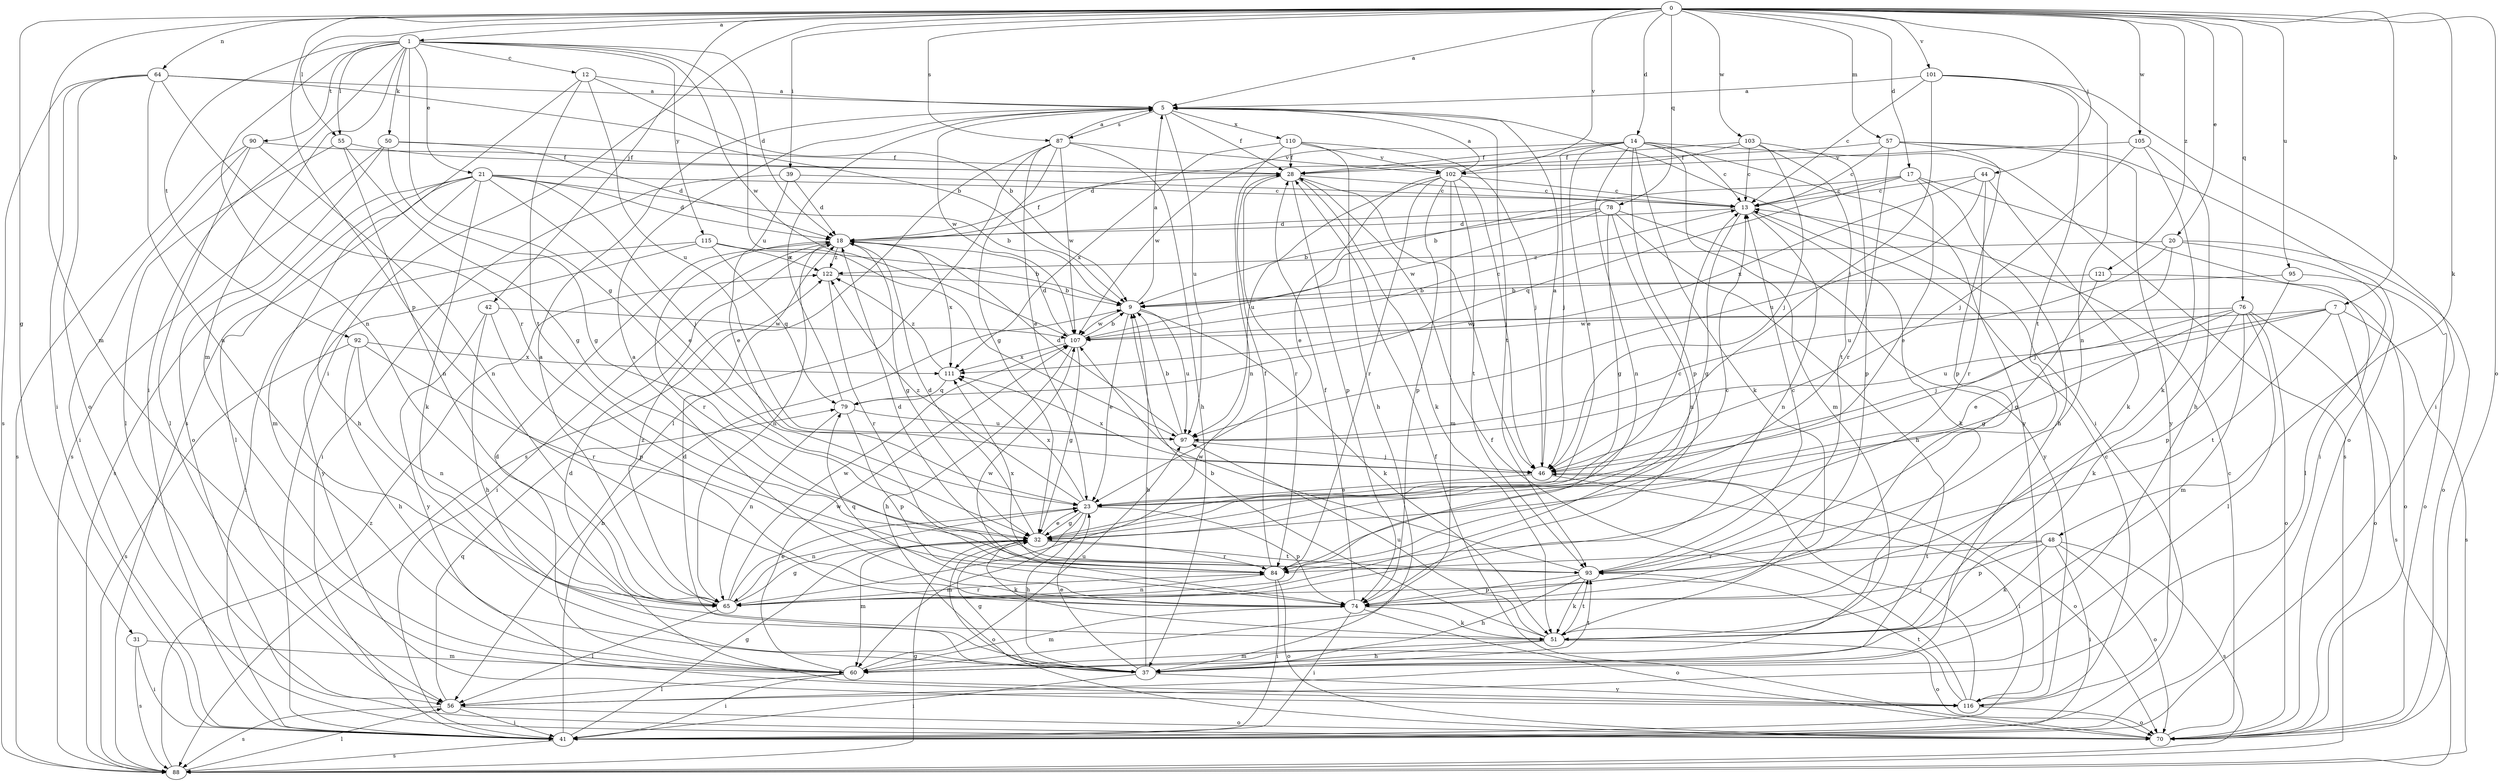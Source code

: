strict digraph  {
0;
1;
5;
7;
9;
12;
13;
14;
17;
18;
20;
21;
23;
28;
31;
32;
37;
39;
41;
42;
44;
46;
48;
50;
51;
55;
56;
57;
60;
64;
65;
70;
74;
76;
78;
79;
84;
87;
88;
90;
92;
93;
95;
97;
101;
102;
103;
105;
107;
110;
111;
115;
116;
121;
122;
0 -> 1  [label=a];
0 -> 5  [label=a];
0 -> 7  [label=b];
0 -> 14  [label=d];
0 -> 17  [label=d];
0 -> 20  [label=e];
0 -> 31  [label=g];
0 -> 39  [label=i];
0 -> 41  [label=i];
0 -> 42  [label=j];
0 -> 44  [label=j];
0 -> 48  [label=k];
0 -> 55  [label=l];
0 -> 57  [label=m];
0 -> 60  [label=m];
0 -> 64  [label=n];
0 -> 70  [label=o];
0 -> 74  [label=p];
0 -> 76  [label=q];
0 -> 78  [label=q];
0 -> 87  [label=s];
0 -> 95  [label=u];
0 -> 101  [label=v];
0 -> 102  [label=v];
0 -> 103  [label=w];
0 -> 105  [label=w];
0 -> 121  [label=z];
1 -> 12  [label=c];
1 -> 18  [label=d];
1 -> 21  [label=e];
1 -> 32  [label=g];
1 -> 41  [label=i];
1 -> 50  [label=k];
1 -> 55  [label=l];
1 -> 60  [label=m];
1 -> 65  [label=n];
1 -> 90  [label=t];
1 -> 92  [label=t];
1 -> 97  [label=u];
1 -> 107  [label=w];
1 -> 115  [label=y];
5 -> 28  [label=f];
5 -> 41  [label=i];
5 -> 87  [label=s];
5 -> 93  [label=t];
5 -> 97  [label=u];
5 -> 107  [label=w];
5 -> 110  [label=x];
7 -> 23  [label=e];
7 -> 70  [label=o];
7 -> 88  [label=s];
7 -> 93  [label=t];
7 -> 97  [label=u];
7 -> 107  [label=w];
9 -> 5  [label=a];
9 -> 23  [label=e];
9 -> 51  [label=k];
9 -> 97  [label=u];
9 -> 107  [label=w];
12 -> 5  [label=a];
12 -> 9  [label=b];
12 -> 88  [label=s];
12 -> 93  [label=t];
12 -> 97  [label=u];
13 -> 18  [label=d];
13 -> 32  [label=g];
13 -> 51  [label=k];
13 -> 65  [label=n];
14 -> 13  [label=c];
14 -> 23  [label=e];
14 -> 28  [label=f];
14 -> 46  [label=j];
14 -> 51  [label=k];
14 -> 60  [label=m];
14 -> 65  [label=n];
14 -> 74  [label=p];
14 -> 88  [label=s];
14 -> 107  [label=w];
14 -> 116  [label=y];
17 -> 9  [label=b];
17 -> 13  [label=c];
17 -> 23  [label=e];
17 -> 37  [label=h];
17 -> 41  [label=i];
17 -> 79  [label=q];
18 -> 28  [label=f];
18 -> 32  [label=g];
18 -> 41  [label=i];
18 -> 65  [label=n];
18 -> 84  [label=r];
18 -> 111  [label=x];
18 -> 122  [label=z];
20 -> 46  [label=j];
20 -> 56  [label=l];
20 -> 70  [label=o];
20 -> 97  [label=u];
20 -> 122  [label=z];
21 -> 9  [label=b];
21 -> 13  [label=c];
21 -> 18  [label=d];
21 -> 23  [label=e];
21 -> 37  [label=h];
21 -> 46  [label=j];
21 -> 51  [label=k];
21 -> 56  [label=l];
21 -> 60  [label=m];
21 -> 88  [label=s];
23 -> 32  [label=g];
23 -> 37  [label=h];
23 -> 60  [label=m];
23 -> 65  [label=n];
23 -> 74  [label=p];
23 -> 111  [label=x];
23 -> 122  [label=z];
28 -> 13  [label=c];
28 -> 46  [label=j];
28 -> 51  [label=k];
28 -> 74  [label=p];
28 -> 84  [label=r];
31 -> 41  [label=i];
31 -> 60  [label=m];
31 -> 88  [label=s];
32 -> 13  [label=c];
32 -> 18  [label=d];
32 -> 23  [label=e];
32 -> 51  [label=k];
32 -> 60  [label=m];
32 -> 70  [label=o];
32 -> 84  [label=r];
32 -> 93  [label=t];
37 -> 9  [label=b];
37 -> 18  [label=d];
37 -> 23  [label=e];
37 -> 32  [label=g];
37 -> 41  [label=i];
37 -> 93  [label=t];
37 -> 116  [label=y];
39 -> 13  [label=c];
39 -> 18  [label=d];
39 -> 23  [label=e];
39 -> 41  [label=i];
41 -> 9  [label=b];
41 -> 32  [label=g];
41 -> 88  [label=s];
42 -> 37  [label=h];
42 -> 74  [label=p];
42 -> 107  [label=w];
42 -> 116  [label=y];
44 -> 13  [label=c];
44 -> 51  [label=k];
44 -> 84  [label=r];
44 -> 97  [label=u];
44 -> 111  [label=x];
46 -> 5  [label=a];
46 -> 23  [label=e];
46 -> 41  [label=i];
46 -> 70  [label=o];
46 -> 111  [label=x];
48 -> 41  [label=i];
48 -> 51  [label=k];
48 -> 70  [label=o];
48 -> 74  [label=p];
48 -> 84  [label=r];
48 -> 88  [label=s];
48 -> 93  [label=t];
50 -> 18  [label=d];
50 -> 28  [label=f];
50 -> 32  [label=g];
50 -> 70  [label=o];
50 -> 88  [label=s];
51 -> 9  [label=b];
51 -> 37  [label=h];
51 -> 60  [label=m];
51 -> 70  [label=o];
51 -> 93  [label=t];
51 -> 97  [label=u];
55 -> 28  [label=f];
55 -> 32  [label=g];
55 -> 56  [label=l];
55 -> 65  [label=n];
56 -> 41  [label=i];
56 -> 70  [label=o];
56 -> 79  [label=q];
56 -> 88  [label=s];
57 -> 13  [label=c];
57 -> 28  [label=f];
57 -> 70  [label=o];
57 -> 74  [label=p];
57 -> 84  [label=r];
57 -> 116  [label=y];
60 -> 18  [label=d];
60 -> 41  [label=i];
60 -> 56  [label=l];
60 -> 97  [label=u];
60 -> 107  [label=w];
64 -> 5  [label=a];
64 -> 9  [label=b];
64 -> 41  [label=i];
64 -> 65  [label=n];
64 -> 70  [label=o];
64 -> 84  [label=r];
64 -> 88  [label=s];
65 -> 5  [label=a];
65 -> 23  [label=e];
65 -> 32  [label=g];
65 -> 56  [label=l];
65 -> 84  [label=r];
65 -> 107  [label=w];
65 -> 122  [label=z];
70 -> 13  [label=c];
70 -> 28  [label=f];
74 -> 5  [label=a];
74 -> 28  [label=f];
74 -> 41  [label=i];
74 -> 51  [label=k];
74 -> 60  [label=m];
74 -> 70  [label=o];
74 -> 79  [label=q];
74 -> 107  [label=w];
76 -> 32  [label=g];
76 -> 46  [label=j];
76 -> 51  [label=k];
76 -> 56  [label=l];
76 -> 60  [label=m];
76 -> 70  [label=o];
76 -> 88  [label=s];
76 -> 107  [label=w];
78 -> 9  [label=b];
78 -> 18  [label=d];
78 -> 32  [label=g];
78 -> 37  [label=h];
78 -> 65  [label=n];
78 -> 107  [label=w];
78 -> 116  [label=y];
79 -> 5  [label=a];
79 -> 65  [label=n];
79 -> 74  [label=p];
79 -> 97  [label=u];
84 -> 13  [label=c];
84 -> 28  [label=f];
84 -> 41  [label=i];
84 -> 65  [label=n];
84 -> 70  [label=o];
84 -> 111  [label=x];
87 -> 5  [label=a];
87 -> 23  [label=e];
87 -> 32  [label=g];
87 -> 37  [label=h];
87 -> 56  [label=l];
87 -> 88  [label=s];
87 -> 102  [label=v];
87 -> 107  [label=w];
88 -> 32  [label=g];
88 -> 56  [label=l];
88 -> 122  [label=z];
90 -> 28  [label=f];
90 -> 41  [label=i];
90 -> 56  [label=l];
90 -> 65  [label=n];
90 -> 88  [label=s];
92 -> 37  [label=h];
92 -> 65  [label=n];
92 -> 84  [label=r];
92 -> 88  [label=s];
92 -> 111  [label=x];
93 -> 13  [label=c];
93 -> 18  [label=d];
93 -> 37  [label=h];
93 -> 51  [label=k];
93 -> 74  [label=p];
93 -> 107  [label=w];
95 -> 9  [label=b];
95 -> 70  [label=o];
95 -> 74  [label=p];
97 -> 9  [label=b];
97 -> 18  [label=d];
97 -> 46  [label=j];
101 -> 5  [label=a];
101 -> 13  [label=c];
101 -> 41  [label=i];
101 -> 46  [label=j];
101 -> 65  [label=n];
101 -> 93  [label=t];
102 -> 5  [label=a];
102 -> 13  [label=c];
102 -> 23  [label=e];
102 -> 46  [label=j];
102 -> 60  [label=m];
102 -> 74  [label=p];
102 -> 84  [label=r];
102 -> 93  [label=t];
102 -> 97  [label=u];
103 -> 13  [label=c];
103 -> 18  [label=d];
103 -> 28  [label=f];
103 -> 46  [label=j];
103 -> 74  [label=p];
103 -> 93  [label=t];
105 -> 37  [label=h];
105 -> 46  [label=j];
105 -> 51  [label=k];
105 -> 102  [label=v];
107 -> 9  [label=b];
107 -> 13  [label=c];
107 -> 18  [label=d];
107 -> 32  [label=g];
107 -> 37  [label=h];
107 -> 111  [label=x];
110 -> 28  [label=f];
110 -> 37  [label=h];
110 -> 46  [label=j];
110 -> 65  [label=n];
110 -> 102  [label=v];
110 -> 111  [label=x];
111 -> 79  [label=q];
111 -> 122  [label=z];
115 -> 9  [label=b];
115 -> 41  [label=i];
115 -> 79  [label=q];
115 -> 116  [label=y];
115 -> 122  [label=z];
116 -> 13  [label=c];
116 -> 18  [label=d];
116 -> 28  [label=f];
116 -> 46  [label=j];
116 -> 70  [label=o];
116 -> 93  [label=t];
121 -> 9  [label=b];
121 -> 32  [label=g];
121 -> 70  [label=o];
122 -> 9  [label=b];
122 -> 84  [label=r];
}
